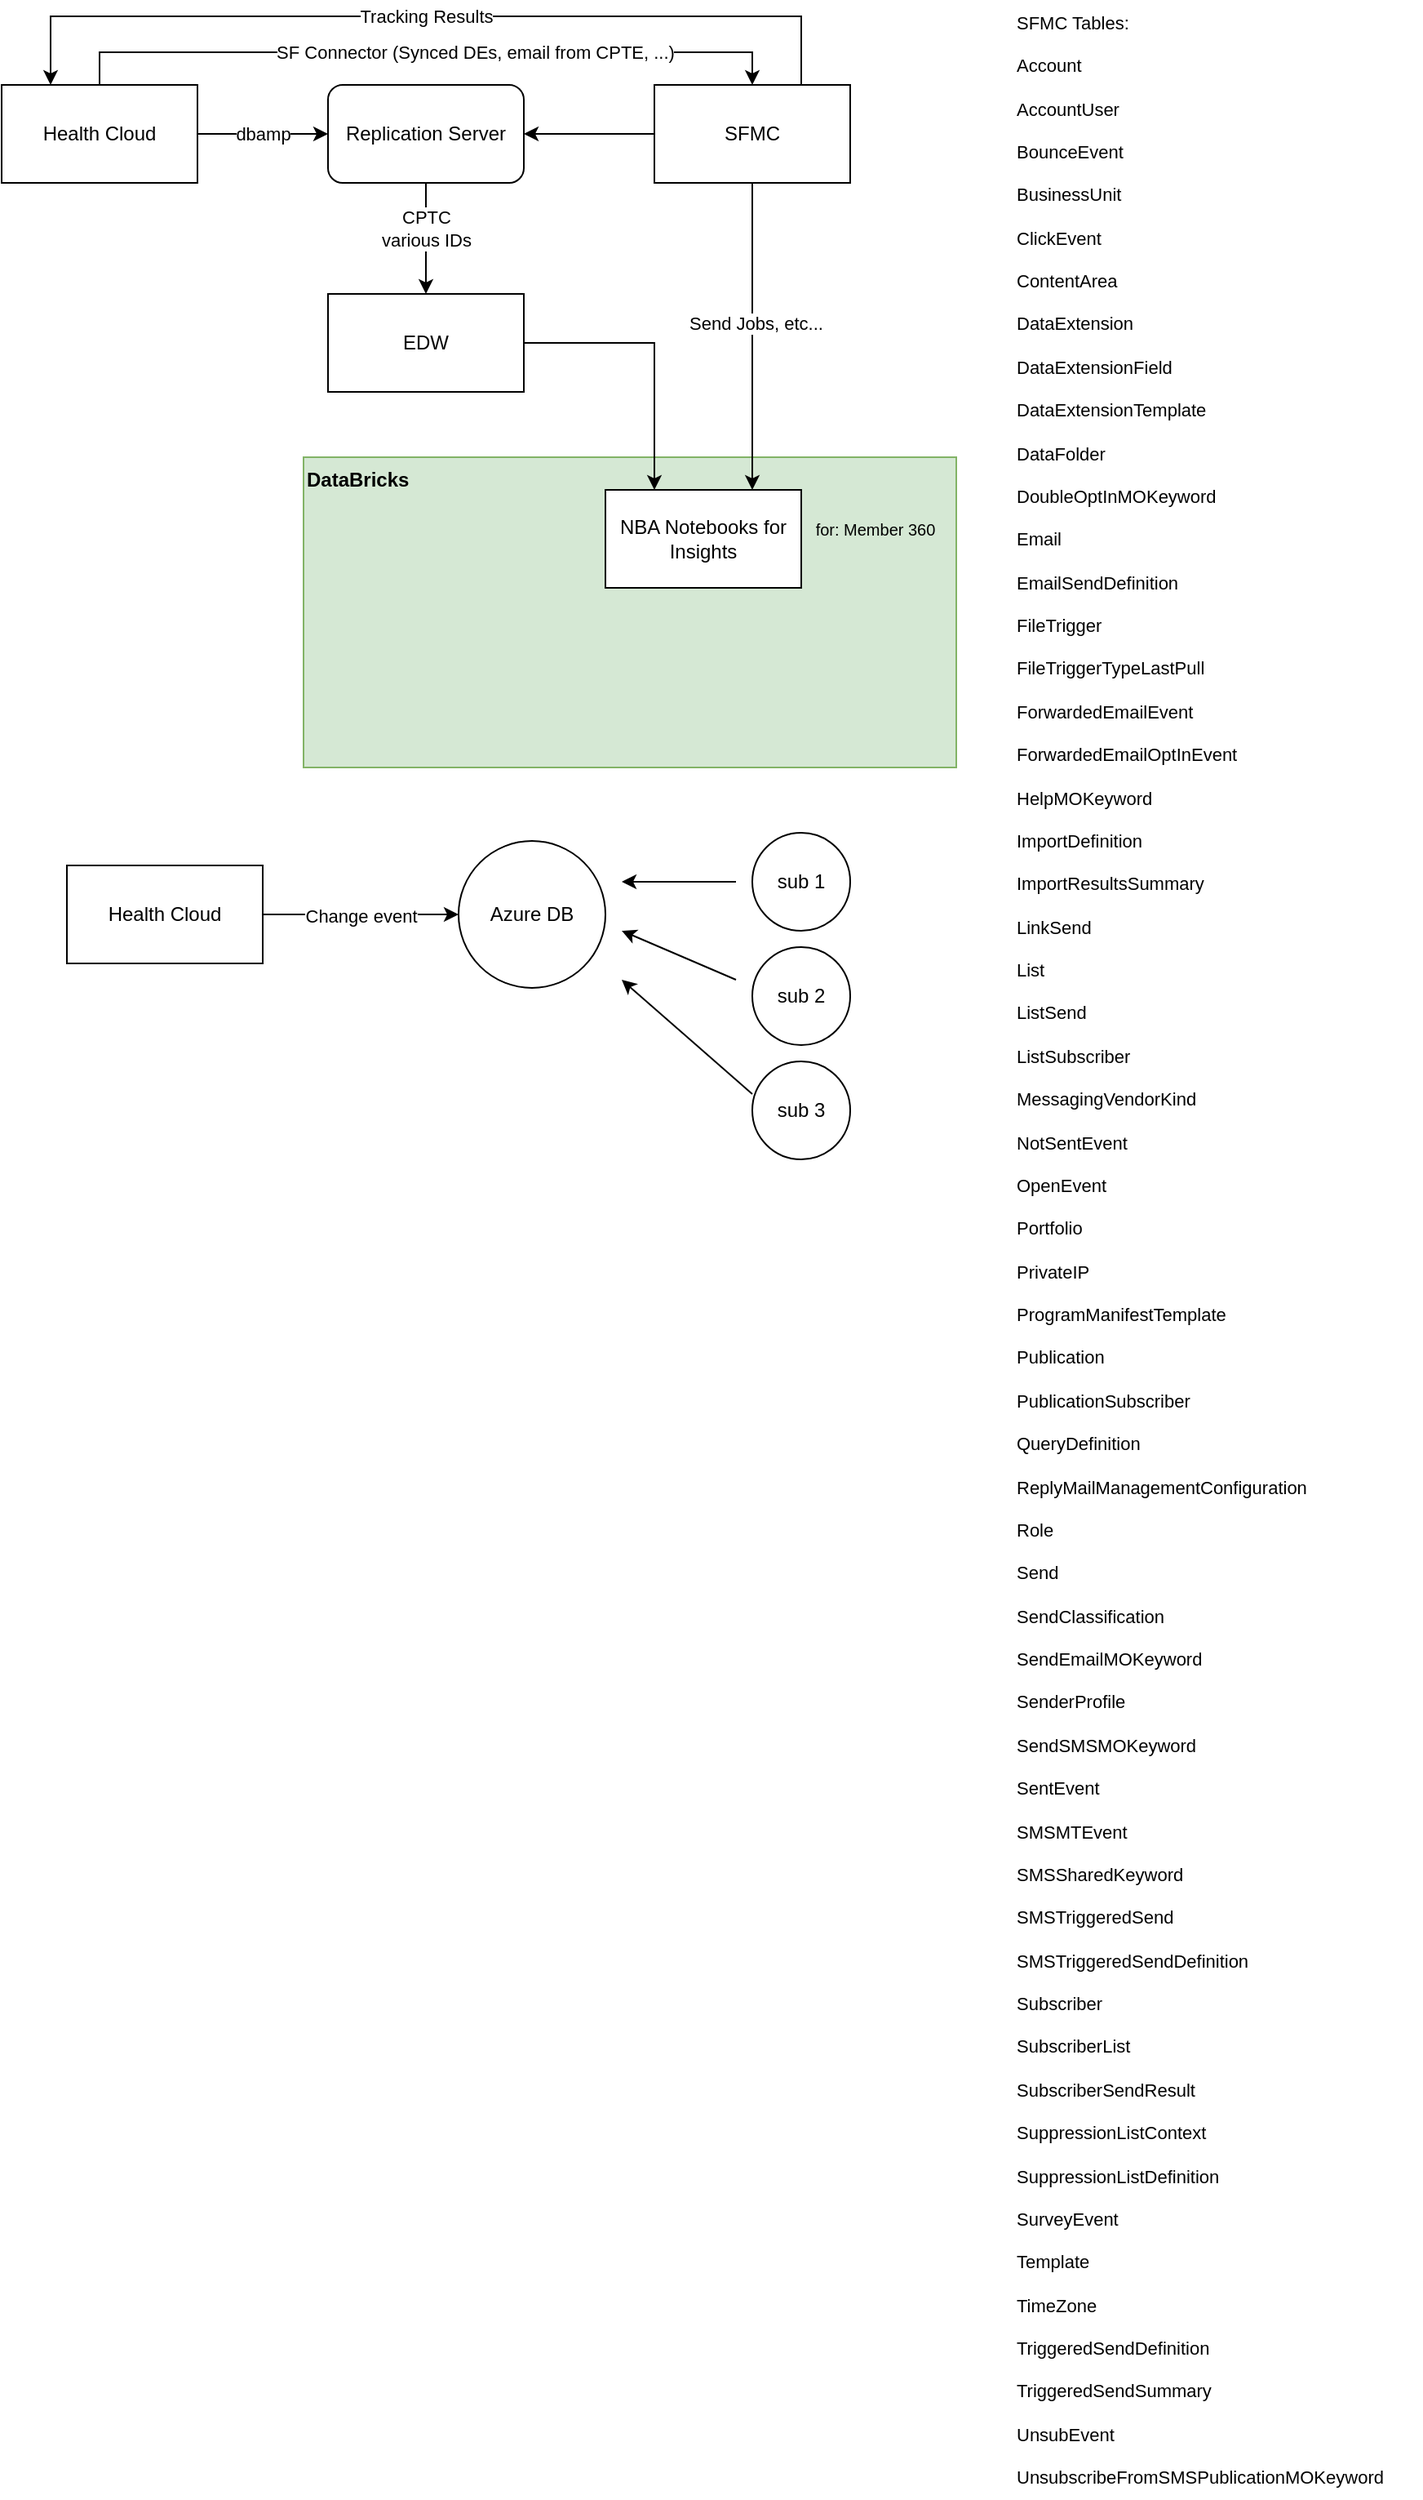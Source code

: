 <mxfile version="24.7.17">
  <diagram name="Page-1" id="TZDjg3wCIWN9D9EsDa0Y">
    <mxGraphModel dx="989" dy="597" grid="1" gridSize="10" guides="1" tooltips="1" connect="1" arrows="1" fold="1" page="1" pageScale="1" pageWidth="850" pageHeight="1100" math="0" shadow="0">
      <root>
        <mxCell id="0" />
        <mxCell id="1" parent="0" />
        <mxCell id="qghRwh2mUdKx6PaaZs1y-23" value="DataBricks" style="whiteSpace=wrap;html=1;align=left;verticalAlign=top;fontStyle=1;fillColor=#d5e8d4;strokeColor=#82b366;" vertex="1" parent="1">
          <mxGeometry x="225" y="290" width="400" height="190" as="geometry" />
        </mxCell>
        <mxCell id="qghRwh2mUdKx6PaaZs1y-4" value="dbamp" style="edgeStyle=orthogonalEdgeStyle;rounded=0;orthogonalLoop=1;jettySize=auto;html=1;" edge="1" parent="1" source="qghRwh2mUdKx6PaaZs1y-1" target="qghRwh2mUdKx6PaaZs1y-3">
          <mxGeometry relative="1" as="geometry" />
        </mxCell>
        <mxCell id="qghRwh2mUdKx6PaaZs1y-26" value="SF Connector (Synced DEs, email from CPTE, ...)" style="edgeStyle=orthogonalEdgeStyle;rounded=0;orthogonalLoop=1;jettySize=auto;html=1;entryX=0.5;entryY=0;entryDx=0;entryDy=0;" edge="1" parent="1" source="qghRwh2mUdKx6PaaZs1y-1" target="qghRwh2mUdKx6PaaZs1y-5">
          <mxGeometry x="0.135" relative="1" as="geometry">
            <Array as="points">
              <mxPoint x="100" y="42" />
              <mxPoint x="500" y="42" />
            </Array>
            <mxPoint as="offset" />
          </mxGeometry>
        </mxCell>
        <mxCell id="qghRwh2mUdKx6PaaZs1y-1" value="Health Cloud" style="whiteSpace=wrap;html=1;" vertex="1" parent="1">
          <mxGeometry x="40" y="62" width="120" height="60" as="geometry" />
        </mxCell>
        <mxCell id="qghRwh2mUdKx6PaaZs1y-21" value="CPTC&lt;div&gt;&lt;div&gt;various IDs&lt;/div&gt;&lt;/div&gt;" style="edgeStyle=orthogonalEdgeStyle;rounded=0;orthogonalLoop=1;jettySize=auto;html=1;entryX=0.5;entryY=0;entryDx=0;entryDy=0;" edge="1" parent="1" source="qghRwh2mUdKx6PaaZs1y-3" target="qghRwh2mUdKx6PaaZs1y-28">
          <mxGeometry x="-0.176" relative="1" as="geometry">
            <mxPoint as="offset" />
          </mxGeometry>
        </mxCell>
        <mxCell id="qghRwh2mUdKx6PaaZs1y-3" value="Replication Server" style="whiteSpace=wrap;html=1;rounded=1;" vertex="1" parent="1">
          <mxGeometry x="240" y="62" width="120" height="60" as="geometry" />
        </mxCell>
        <mxCell id="qghRwh2mUdKx6PaaZs1y-27" value="Tracking Results" style="edgeStyle=orthogonalEdgeStyle;rounded=0;orthogonalLoop=1;jettySize=auto;html=1;exitX=0.75;exitY=0;exitDx=0;exitDy=0;entryX=0.25;entryY=0;entryDx=0;entryDy=0;" edge="1" parent="1" source="qghRwh2mUdKx6PaaZs1y-5" target="qghRwh2mUdKx6PaaZs1y-1">
          <mxGeometry relative="1" as="geometry">
            <Array as="points">
              <mxPoint x="530" y="20" />
              <mxPoint x="70" y="20" />
            </Array>
          </mxGeometry>
        </mxCell>
        <mxCell id="qghRwh2mUdKx6PaaZs1y-31" style="edgeStyle=orthogonalEdgeStyle;rounded=0;orthogonalLoop=1;jettySize=auto;html=1;entryX=1;entryY=0.5;entryDx=0;entryDy=0;" edge="1" parent="1" source="qghRwh2mUdKx6PaaZs1y-5" target="qghRwh2mUdKx6PaaZs1y-3">
          <mxGeometry relative="1" as="geometry">
            <Array as="points">
              <mxPoint x="420" y="92" />
              <mxPoint x="420" y="92" />
            </Array>
          </mxGeometry>
        </mxCell>
        <mxCell id="qghRwh2mUdKx6PaaZs1y-5" value="SFMC" style="whiteSpace=wrap;html=1;" vertex="1" parent="1">
          <mxGeometry x="440" y="62" width="120" height="60" as="geometry" />
        </mxCell>
        <mxCell id="qghRwh2mUdKx6PaaZs1y-8" value="Change event" style="edgeStyle=orthogonalEdgeStyle;rounded=0;orthogonalLoop=1;jettySize=auto;html=1;" edge="1" parent="1" source="qghRwh2mUdKx6PaaZs1y-7">
          <mxGeometry relative="1" as="geometry">
            <mxPoint x="320" y="570" as="targetPoint" />
          </mxGeometry>
        </mxCell>
        <mxCell id="qghRwh2mUdKx6PaaZs1y-7" value="Health Cloud" style="whiteSpace=wrap;html=1;" vertex="1" parent="1">
          <mxGeometry x="80" y="540" width="120" height="60" as="geometry" />
        </mxCell>
        <mxCell id="qghRwh2mUdKx6PaaZs1y-9" value="&lt;div&gt;&lt;span style=&quot;background-color: initial;&quot;&gt;Azure DB&lt;/span&gt;&lt;/div&gt;" style="ellipse;whiteSpace=wrap;html=1;aspect=fixed;" vertex="1" parent="1">
          <mxGeometry x="320" y="525" width="90" height="90" as="geometry" />
        </mxCell>
        <mxCell id="qghRwh2mUdKx6PaaZs1y-10" value="sub 1" style="ellipse;whiteSpace=wrap;html=1;aspect=fixed;" vertex="1" parent="1">
          <mxGeometry x="500" y="520" width="60" height="60" as="geometry" />
        </mxCell>
        <mxCell id="qghRwh2mUdKx6PaaZs1y-11" value="sub 2" style="ellipse;whiteSpace=wrap;html=1;aspect=fixed;" vertex="1" parent="1">
          <mxGeometry x="500" y="590" width="60" height="60" as="geometry" />
        </mxCell>
        <mxCell id="qghRwh2mUdKx6PaaZs1y-12" value="sub 3" style="ellipse;whiteSpace=wrap;html=1;aspect=fixed;" vertex="1" parent="1">
          <mxGeometry x="500" y="660" width="60" height="60" as="geometry" />
        </mxCell>
        <mxCell id="qghRwh2mUdKx6PaaZs1y-16" value="" style="endArrow=classic;html=1;rounded=0;" edge="1" parent="1">
          <mxGeometry width="50" height="50" relative="1" as="geometry">
            <mxPoint x="500" y="680" as="sourcePoint" />
            <mxPoint x="420" y="610" as="targetPoint" />
          </mxGeometry>
        </mxCell>
        <mxCell id="qghRwh2mUdKx6PaaZs1y-17" value="" style="endArrow=classic;html=1;rounded=0;" edge="1" parent="1">
          <mxGeometry width="50" height="50" relative="1" as="geometry">
            <mxPoint x="490" y="610" as="sourcePoint" />
            <mxPoint x="420" y="580" as="targetPoint" />
          </mxGeometry>
        </mxCell>
        <mxCell id="qghRwh2mUdKx6PaaZs1y-18" value="" style="endArrow=classic;html=1;rounded=0;" edge="1" parent="1">
          <mxGeometry width="50" height="50" relative="1" as="geometry">
            <mxPoint x="490" y="550" as="sourcePoint" />
            <mxPoint x="420" y="550" as="targetPoint" />
          </mxGeometry>
        </mxCell>
        <mxCell id="qghRwh2mUdKx6PaaZs1y-19" value="NBA Notebooks for Insights" style="whiteSpace=wrap;html=1;" vertex="1" parent="1">
          <mxGeometry x="410" y="310" width="120" height="60" as="geometry" />
        </mxCell>
        <mxCell id="qghRwh2mUdKx6PaaZs1y-20" style="edgeStyle=orthogonalEdgeStyle;rounded=0;orthogonalLoop=1;jettySize=auto;html=1;entryX=0.75;entryY=0;entryDx=0;entryDy=0;" edge="1" parent="1" source="qghRwh2mUdKx6PaaZs1y-5" target="qghRwh2mUdKx6PaaZs1y-19">
          <mxGeometry relative="1" as="geometry">
            <mxPoint x="500" y="290" as="targetPoint" />
            <Array as="points">
              <mxPoint x="500" y="170" />
              <mxPoint x="500" y="170" />
            </Array>
          </mxGeometry>
        </mxCell>
        <mxCell id="qghRwh2mUdKx6PaaZs1y-24" value="Send Jobs, etc..." style="edgeLabel;html=1;align=center;verticalAlign=middle;resizable=0;points=[];" vertex="1" connectable="0" parent="qghRwh2mUdKx6PaaZs1y-20">
          <mxGeometry x="-0.092" y="2" relative="1" as="geometry">
            <mxPoint as="offset" />
          </mxGeometry>
        </mxCell>
        <mxCell id="qghRwh2mUdKx6PaaZs1y-22" value="for: Member 360&lt;div style=&quot;font-size: 10px;&quot;&gt;&lt;br style=&quot;font-size: 10px;&quot;&gt;&lt;/div&gt;" style="text;html=1;align=center;verticalAlign=middle;resizable=0;points=[];autosize=1;strokeColor=none;fillColor=none;fontSize=10;" vertex="1" parent="1">
          <mxGeometry x="525" y="320" width="100" height="40" as="geometry" />
        </mxCell>
        <mxCell id="qghRwh2mUdKx6PaaZs1y-34" style="edgeStyle=orthogonalEdgeStyle;rounded=0;orthogonalLoop=1;jettySize=auto;html=1;entryX=0.25;entryY=0;entryDx=0;entryDy=0;" edge="1" parent="1" source="qghRwh2mUdKx6PaaZs1y-28" target="qghRwh2mUdKx6PaaZs1y-19">
          <mxGeometry relative="1" as="geometry" />
        </mxCell>
        <mxCell id="qghRwh2mUdKx6PaaZs1y-28" value="EDW" style="whiteSpace=wrap;html=1;" vertex="1" parent="1">
          <mxGeometry x="240" y="190" width="120" height="60" as="geometry" />
        </mxCell>
        <mxCell id="qghRwh2mUdKx6PaaZs1y-35" value="&lt;font style=&quot;font-size: 11px;&quot;&gt;SFMC Tables:&amp;nbsp;&lt;/font&gt;&lt;div style=&quot;font-size: 11px;&quot;&gt;&lt;font style=&quot;font-size: 11px;&quot;&gt;&lt;br&gt;&lt;/font&gt;&lt;/div&gt;&lt;div style=&quot;font-size: 11px;&quot;&gt;&lt;span data-teams=&quot;true&quot;&gt;&lt;span dir=&quot;ltr&quot; class=&quot;ui-provider a b c d e f g h i j k l m n o p q r s t u v w x y z ab ac ae af ag ah ai aj ak&quot;&gt;&lt;font style=&quot;font-size: 11px;&quot;&gt;Account&lt;br&gt;&lt;br/&gt;AccountUser&lt;br&gt;&lt;br/&gt;BounceEvent&lt;br&gt;&lt;br/&gt;BusinessUnit&lt;br&gt;&lt;br/&gt;ClickEvent&lt;br&gt;&lt;br/&gt;ContentArea&lt;br&gt;&lt;br/&gt;DataExtension&lt;br&gt;&lt;br/&gt;DataExtensionField&lt;br&gt;&lt;br/&gt;DataExtensionTemplate&lt;br&gt;&lt;br/&gt;DataFolder&lt;br&gt;&lt;br/&gt;DoubleOptInMOKeyword&lt;br&gt;&lt;br/&gt;Email&lt;br&gt;&lt;br/&gt;EmailSendDefinition&lt;br&gt;&lt;br/&gt;FileTrigger&lt;br&gt;&lt;br/&gt;FileTriggerTypeLastPull&lt;br&gt;&lt;br/&gt;ForwardedEmailEvent&lt;br&gt;&lt;br/&gt;ForwardedEmailOptInEvent&lt;br&gt;&lt;br/&gt;HelpMOKeyword&lt;br&gt;&lt;br/&gt;ImportDefinition&lt;br&gt;&lt;br/&gt;ImportResultsSummary&lt;br&gt;&lt;br/&gt;LinkSend&lt;br&gt;&lt;br/&gt;List&lt;br&gt;&lt;br/&gt;ListSend&lt;br&gt;&lt;br/&gt;ListSubscriber&lt;br&gt;&lt;br/&gt;MessagingVendorKind&lt;br&gt;&lt;br/&gt;NotSentEvent&lt;br&gt;&lt;br/&gt;OpenEvent&lt;br&gt;&lt;br/&gt;Portfolio&lt;br&gt;&lt;br/&gt;PrivateIP&lt;br&gt;&lt;br/&gt;ProgramManifestTemplate&lt;br&gt;&lt;br/&gt;Publication&lt;br&gt;&lt;br/&gt;PublicationSubscriber&lt;br&gt;&lt;br/&gt;QueryDefinition&lt;br&gt;&lt;br/&gt;ReplyMailManagementConfiguration&lt;br&gt;&lt;br/&gt;Role&lt;br&gt;&lt;br/&gt;Send&lt;br&gt;&lt;br/&gt;SendClassification&lt;br&gt;&lt;br/&gt;SendEmailMOKeyword&lt;br&gt;&lt;br/&gt;SenderProfile&lt;br&gt;&lt;br/&gt;SendSMSMOKeyword&lt;br&gt;&lt;br/&gt;SentEvent&lt;br&gt;&lt;br/&gt;SMSMTEvent&lt;br&gt;&lt;br/&gt;SMSSharedKeyword&lt;br&gt;&lt;br/&gt;SMSTriggeredSend&lt;br&gt;&lt;br/&gt;SMSTriggeredSendDefinition&lt;br&gt;&lt;br/&gt;Subscriber&lt;br&gt;&lt;br/&gt;SubscriberList&lt;br&gt;&lt;br/&gt;SubscriberSendResult&lt;br&gt;&lt;br/&gt;SuppressionListContext&lt;br&gt;&lt;br/&gt;SuppressionListDefinition&lt;br&gt;&lt;br/&gt;SurveyEvent&lt;br&gt;&lt;br/&gt;Template&lt;br&gt;&lt;br/&gt;TimeZone&lt;br&gt;&lt;br/&gt;TriggeredSendDefinition&lt;br&gt;&lt;br/&gt;TriggeredSendSummary&lt;br&gt;&lt;br/&gt;UnsubEvent&lt;br&gt;&lt;br/&gt;UnsubscribeFromSMSPublicationMOKeyword&lt;/font&gt;&lt;/span&gt;&lt;/span&gt;&lt;/div&gt;" style="text;html=1;align=left;verticalAlign=middle;resizable=0;points=[];autosize=1;strokeColor=none;fillColor=none;" vertex="1" parent="1">
          <mxGeometry x="660" y="10" width="250" height="1530" as="geometry" />
        </mxCell>
      </root>
    </mxGraphModel>
  </diagram>
</mxfile>
